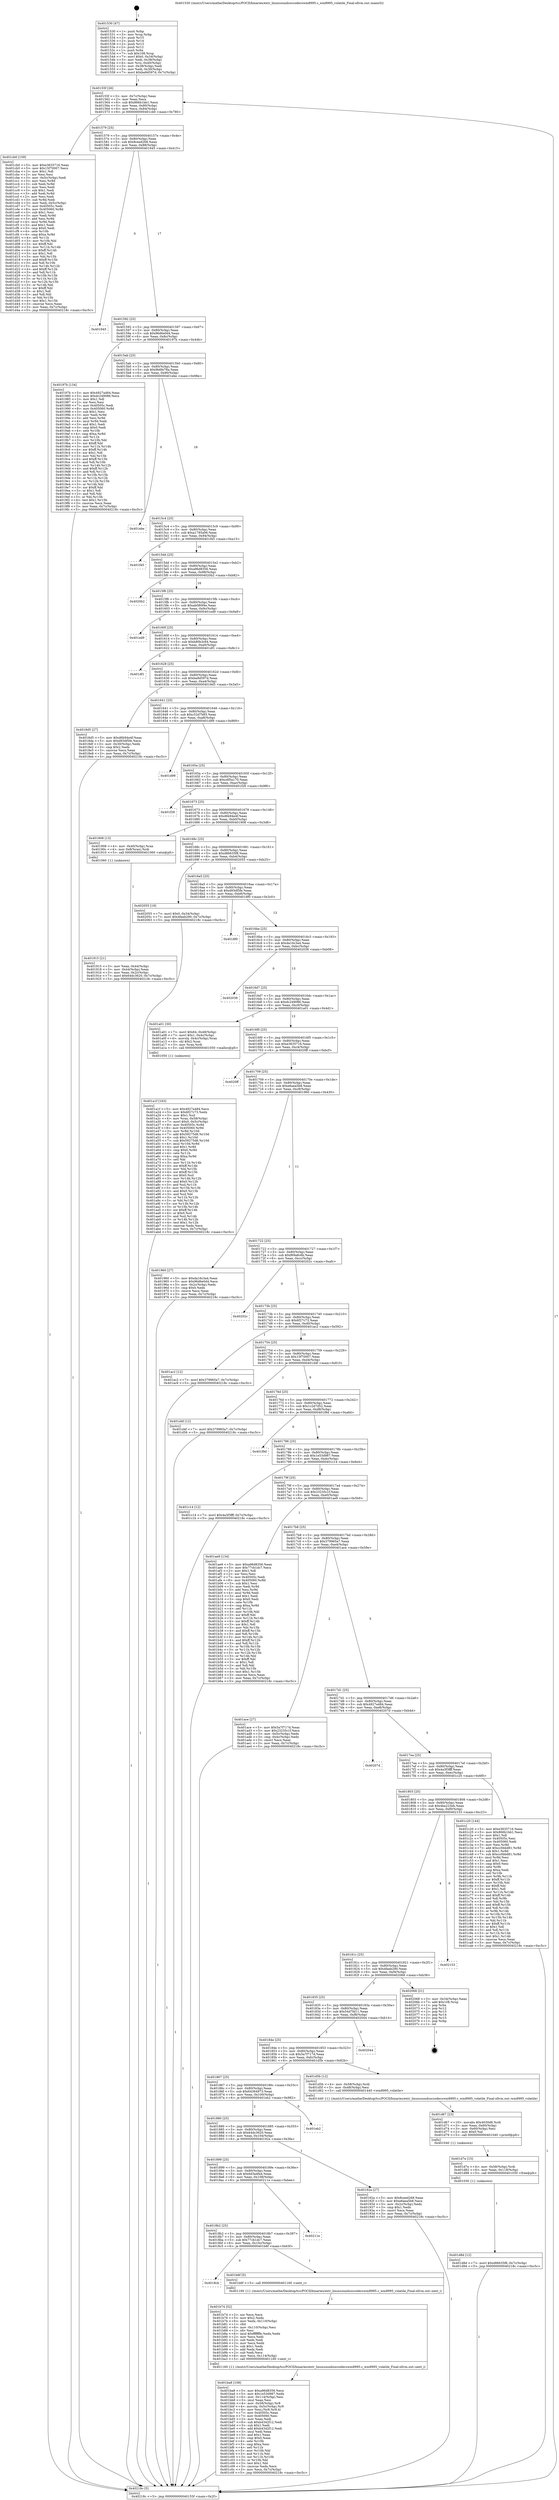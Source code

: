 digraph "0x401530" {
  label = "0x401530 (/mnt/c/Users/mathe/Desktop/tcc/POCII/binaries/extr_linuxsoundsoccodecswm8995.c_wm8995_volatile_Final-ollvm.out::main(0))"
  labelloc = "t"
  node[shape=record]

  Entry [label="",width=0.3,height=0.3,shape=circle,fillcolor=black,style=filled]
  "0x40155f" [label="{
     0x40155f [26]\l
     | [instrs]\l
     &nbsp;&nbsp;0x40155f \<+3\>: mov -0x7c(%rbp),%eax\l
     &nbsp;&nbsp;0x401562 \<+2\>: mov %eax,%ecx\l
     &nbsp;&nbsp;0x401564 \<+6\>: sub $0x866b1bb1,%ecx\l
     &nbsp;&nbsp;0x40156a \<+3\>: mov %eax,-0x80(%rbp)\l
     &nbsp;&nbsp;0x40156d \<+6\>: mov %ecx,-0x84(%rbp)\l
     &nbsp;&nbsp;0x401573 \<+6\>: je 0000000000401cb0 \<main+0x780\>\l
  }"]
  "0x401cb0" [label="{
     0x401cb0 [159]\l
     | [instrs]\l
     &nbsp;&nbsp;0x401cb0 \<+5\>: mov $0xe3635716,%eax\l
     &nbsp;&nbsp;0x401cb5 \<+5\>: mov $0x15f70007,%ecx\l
     &nbsp;&nbsp;0x401cba \<+2\>: mov $0x1,%dl\l
     &nbsp;&nbsp;0x401cbc \<+2\>: xor %esi,%esi\l
     &nbsp;&nbsp;0x401cbe \<+3\>: mov -0x5c(%rbp),%edi\l
     &nbsp;&nbsp;0x401cc1 \<+3\>: mov %esi,%r8d\l
     &nbsp;&nbsp;0x401cc4 \<+3\>: sub %edi,%r8d\l
     &nbsp;&nbsp;0x401cc7 \<+2\>: mov %esi,%edi\l
     &nbsp;&nbsp;0x401cc9 \<+3\>: sub $0x1,%edi\l
     &nbsp;&nbsp;0x401ccc \<+3\>: add %edi,%r8d\l
     &nbsp;&nbsp;0x401ccf \<+2\>: mov %esi,%edi\l
     &nbsp;&nbsp;0x401cd1 \<+3\>: sub %r8d,%edi\l
     &nbsp;&nbsp;0x401cd4 \<+3\>: mov %edi,-0x5c(%rbp)\l
     &nbsp;&nbsp;0x401cd7 \<+7\>: mov 0x40505c,%edi\l
     &nbsp;&nbsp;0x401cde \<+8\>: mov 0x405060,%r8d\l
     &nbsp;&nbsp;0x401ce6 \<+3\>: sub $0x1,%esi\l
     &nbsp;&nbsp;0x401ce9 \<+3\>: mov %edi,%r9d\l
     &nbsp;&nbsp;0x401cec \<+3\>: add %esi,%r9d\l
     &nbsp;&nbsp;0x401cef \<+4\>: imul %r9d,%edi\l
     &nbsp;&nbsp;0x401cf3 \<+3\>: and $0x1,%edi\l
     &nbsp;&nbsp;0x401cf6 \<+3\>: cmp $0x0,%edi\l
     &nbsp;&nbsp;0x401cf9 \<+4\>: sete %r10b\l
     &nbsp;&nbsp;0x401cfd \<+4\>: cmp $0xa,%r8d\l
     &nbsp;&nbsp;0x401d01 \<+4\>: setl %r11b\l
     &nbsp;&nbsp;0x401d05 \<+3\>: mov %r10b,%bl\l
     &nbsp;&nbsp;0x401d08 \<+3\>: xor $0xff,%bl\l
     &nbsp;&nbsp;0x401d0b \<+3\>: mov %r11b,%r14b\l
     &nbsp;&nbsp;0x401d0e \<+4\>: xor $0xff,%r14b\l
     &nbsp;&nbsp;0x401d12 \<+3\>: xor $0x1,%dl\l
     &nbsp;&nbsp;0x401d15 \<+3\>: mov %bl,%r15b\l
     &nbsp;&nbsp;0x401d18 \<+4\>: and $0xff,%r15b\l
     &nbsp;&nbsp;0x401d1c \<+3\>: and %dl,%r10b\l
     &nbsp;&nbsp;0x401d1f \<+3\>: mov %r14b,%r12b\l
     &nbsp;&nbsp;0x401d22 \<+4\>: and $0xff,%r12b\l
     &nbsp;&nbsp;0x401d26 \<+3\>: and %dl,%r11b\l
     &nbsp;&nbsp;0x401d29 \<+3\>: or %r10b,%r15b\l
     &nbsp;&nbsp;0x401d2c \<+3\>: or %r11b,%r12b\l
     &nbsp;&nbsp;0x401d2f \<+3\>: xor %r12b,%r15b\l
     &nbsp;&nbsp;0x401d32 \<+3\>: or %r14b,%bl\l
     &nbsp;&nbsp;0x401d35 \<+3\>: xor $0xff,%bl\l
     &nbsp;&nbsp;0x401d38 \<+3\>: or $0x1,%dl\l
     &nbsp;&nbsp;0x401d3b \<+2\>: and %dl,%bl\l
     &nbsp;&nbsp;0x401d3d \<+3\>: or %bl,%r15b\l
     &nbsp;&nbsp;0x401d40 \<+4\>: test $0x1,%r15b\l
     &nbsp;&nbsp;0x401d44 \<+3\>: cmovne %ecx,%eax\l
     &nbsp;&nbsp;0x401d47 \<+3\>: mov %eax,-0x7c(%rbp)\l
     &nbsp;&nbsp;0x401d4a \<+5\>: jmp 000000000040218c \<main+0xc5c\>\l
  }"]
  "0x401579" [label="{
     0x401579 [25]\l
     | [instrs]\l
     &nbsp;&nbsp;0x401579 \<+5\>: jmp 000000000040157e \<main+0x4e\>\l
     &nbsp;&nbsp;0x40157e \<+3\>: mov -0x80(%rbp),%eax\l
     &nbsp;&nbsp;0x401581 \<+5\>: sub $0x8ceed268,%eax\l
     &nbsp;&nbsp;0x401586 \<+6\>: mov %eax,-0x88(%rbp)\l
     &nbsp;&nbsp;0x40158c \<+6\>: je 0000000000401945 \<main+0x415\>\l
  }"]
  Exit [label="",width=0.3,height=0.3,shape=circle,fillcolor=black,style=filled,peripheries=2]
  "0x401945" [label="{
     0x401945\l
  }", style=dashed]
  "0x401592" [label="{
     0x401592 [25]\l
     | [instrs]\l
     &nbsp;&nbsp;0x401592 \<+5\>: jmp 0000000000401597 \<main+0x67\>\l
     &nbsp;&nbsp;0x401597 \<+3\>: mov -0x80(%rbp),%eax\l
     &nbsp;&nbsp;0x40159a \<+5\>: sub $0x96d6e0d4,%eax\l
     &nbsp;&nbsp;0x40159f \<+6\>: mov %eax,-0x8c(%rbp)\l
     &nbsp;&nbsp;0x4015a5 \<+6\>: je 000000000040197b \<main+0x44b\>\l
  }"]
  "0x401d8d" [label="{
     0x401d8d [12]\l
     | [instrs]\l
     &nbsp;&nbsp;0x401d8d \<+7\>: movl $0xd86635f8,-0x7c(%rbp)\l
     &nbsp;&nbsp;0x401d94 \<+5\>: jmp 000000000040218c \<main+0xc5c\>\l
  }"]
  "0x40197b" [label="{
     0x40197b [134]\l
     | [instrs]\l
     &nbsp;&nbsp;0x40197b \<+5\>: mov $0x4927a484,%eax\l
     &nbsp;&nbsp;0x401980 \<+5\>: mov $0xdc249086,%ecx\l
     &nbsp;&nbsp;0x401985 \<+2\>: mov $0x1,%dl\l
     &nbsp;&nbsp;0x401987 \<+2\>: xor %esi,%esi\l
     &nbsp;&nbsp;0x401989 \<+7\>: mov 0x40505c,%edi\l
     &nbsp;&nbsp;0x401990 \<+8\>: mov 0x405060,%r8d\l
     &nbsp;&nbsp;0x401998 \<+3\>: sub $0x1,%esi\l
     &nbsp;&nbsp;0x40199b \<+3\>: mov %edi,%r9d\l
     &nbsp;&nbsp;0x40199e \<+3\>: add %esi,%r9d\l
     &nbsp;&nbsp;0x4019a1 \<+4\>: imul %r9d,%edi\l
     &nbsp;&nbsp;0x4019a5 \<+3\>: and $0x1,%edi\l
     &nbsp;&nbsp;0x4019a8 \<+3\>: cmp $0x0,%edi\l
     &nbsp;&nbsp;0x4019ab \<+4\>: sete %r10b\l
     &nbsp;&nbsp;0x4019af \<+4\>: cmp $0xa,%r8d\l
     &nbsp;&nbsp;0x4019b3 \<+4\>: setl %r11b\l
     &nbsp;&nbsp;0x4019b7 \<+3\>: mov %r10b,%bl\l
     &nbsp;&nbsp;0x4019ba \<+3\>: xor $0xff,%bl\l
     &nbsp;&nbsp;0x4019bd \<+3\>: mov %r11b,%r14b\l
     &nbsp;&nbsp;0x4019c0 \<+4\>: xor $0xff,%r14b\l
     &nbsp;&nbsp;0x4019c4 \<+3\>: xor $0x1,%dl\l
     &nbsp;&nbsp;0x4019c7 \<+3\>: mov %bl,%r15b\l
     &nbsp;&nbsp;0x4019ca \<+4\>: and $0xff,%r15b\l
     &nbsp;&nbsp;0x4019ce \<+3\>: and %dl,%r10b\l
     &nbsp;&nbsp;0x4019d1 \<+3\>: mov %r14b,%r12b\l
     &nbsp;&nbsp;0x4019d4 \<+4\>: and $0xff,%r12b\l
     &nbsp;&nbsp;0x4019d8 \<+3\>: and %dl,%r11b\l
     &nbsp;&nbsp;0x4019db \<+3\>: or %r10b,%r15b\l
     &nbsp;&nbsp;0x4019de \<+3\>: or %r11b,%r12b\l
     &nbsp;&nbsp;0x4019e1 \<+3\>: xor %r12b,%r15b\l
     &nbsp;&nbsp;0x4019e4 \<+3\>: or %r14b,%bl\l
     &nbsp;&nbsp;0x4019e7 \<+3\>: xor $0xff,%bl\l
     &nbsp;&nbsp;0x4019ea \<+3\>: or $0x1,%dl\l
     &nbsp;&nbsp;0x4019ed \<+2\>: and %dl,%bl\l
     &nbsp;&nbsp;0x4019ef \<+3\>: or %bl,%r15b\l
     &nbsp;&nbsp;0x4019f2 \<+4\>: test $0x1,%r15b\l
     &nbsp;&nbsp;0x4019f6 \<+3\>: cmovne %ecx,%eax\l
     &nbsp;&nbsp;0x4019f9 \<+3\>: mov %eax,-0x7c(%rbp)\l
     &nbsp;&nbsp;0x4019fc \<+5\>: jmp 000000000040218c \<main+0xc5c\>\l
  }"]
  "0x4015ab" [label="{
     0x4015ab [25]\l
     | [instrs]\l
     &nbsp;&nbsp;0x4015ab \<+5\>: jmp 00000000004015b0 \<main+0x80\>\l
     &nbsp;&nbsp;0x4015b0 \<+3\>: mov -0x80(%rbp),%eax\l
     &nbsp;&nbsp;0x4015b3 \<+5\>: sub $0x9b6fe78a,%eax\l
     &nbsp;&nbsp;0x4015b8 \<+6\>: mov %eax,-0x90(%rbp)\l
     &nbsp;&nbsp;0x4015be \<+6\>: je 0000000000401ebe \<main+0x98e\>\l
  }"]
  "0x401d7e" [label="{
     0x401d7e [15]\l
     | [instrs]\l
     &nbsp;&nbsp;0x401d7e \<+4\>: mov -0x58(%rbp),%rdi\l
     &nbsp;&nbsp;0x401d82 \<+6\>: mov %eax,-0x118(%rbp)\l
     &nbsp;&nbsp;0x401d88 \<+5\>: call 0000000000401030 \<free@plt\>\l
     | [calls]\l
     &nbsp;&nbsp;0x401030 \{1\} (unknown)\l
  }"]
  "0x401ebe" [label="{
     0x401ebe\l
  }", style=dashed]
  "0x4015c4" [label="{
     0x4015c4 [25]\l
     | [instrs]\l
     &nbsp;&nbsp;0x4015c4 \<+5\>: jmp 00000000004015c9 \<main+0x99\>\l
     &nbsp;&nbsp;0x4015c9 \<+3\>: mov -0x80(%rbp),%eax\l
     &nbsp;&nbsp;0x4015cc \<+5\>: sub $0xa1785a06,%eax\l
     &nbsp;&nbsp;0x4015d1 \<+6\>: mov %eax,-0x94(%rbp)\l
     &nbsp;&nbsp;0x4015d7 \<+6\>: je 0000000000401f45 \<main+0xa15\>\l
  }"]
  "0x401d67" [label="{
     0x401d67 [23]\l
     | [instrs]\l
     &nbsp;&nbsp;0x401d67 \<+10\>: movabs $0x4030d6,%rdi\l
     &nbsp;&nbsp;0x401d71 \<+3\>: mov %eax,-0x60(%rbp)\l
     &nbsp;&nbsp;0x401d74 \<+3\>: mov -0x60(%rbp),%esi\l
     &nbsp;&nbsp;0x401d77 \<+2\>: mov $0x0,%al\l
     &nbsp;&nbsp;0x401d79 \<+5\>: call 0000000000401040 \<printf@plt\>\l
     | [calls]\l
     &nbsp;&nbsp;0x401040 \{1\} (unknown)\l
  }"]
  "0x401f45" [label="{
     0x401f45\l
  }", style=dashed]
  "0x4015dd" [label="{
     0x4015dd [25]\l
     | [instrs]\l
     &nbsp;&nbsp;0x4015dd \<+5\>: jmp 00000000004015e2 \<main+0xb2\>\l
     &nbsp;&nbsp;0x4015e2 \<+3\>: mov -0x80(%rbp),%eax\l
     &nbsp;&nbsp;0x4015e5 \<+5\>: sub $0xa96d8356,%eax\l
     &nbsp;&nbsp;0x4015ea \<+6\>: mov %eax,-0x98(%rbp)\l
     &nbsp;&nbsp;0x4015f0 \<+6\>: je 00000000004020b2 \<main+0xb82\>\l
  }"]
  "0x401ba8" [label="{
     0x401ba8 [108]\l
     | [instrs]\l
     &nbsp;&nbsp;0x401ba8 \<+5\>: mov $0xa96d8356,%ecx\l
     &nbsp;&nbsp;0x401bad \<+5\>: mov $0x1e53d987,%edx\l
     &nbsp;&nbsp;0x401bb2 \<+6\>: mov -0x114(%rbp),%esi\l
     &nbsp;&nbsp;0x401bb8 \<+3\>: imul %eax,%esi\l
     &nbsp;&nbsp;0x401bbb \<+4\>: mov -0x58(%rbp),%r8\l
     &nbsp;&nbsp;0x401bbf \<+4\>: movslq -0x5c(%rbp),%r9\l
     &nbsp;&nbsp;0x401bc3 \<+4\>: mov %esi,(%r8,%r9,4)\l
     &nbsp;&nbsp;0x401bc7 \<+7\>: mov 0x40505c,%eax\l
     &nbsp;&nbsp;0x401bce \<+7\>: mov 0x405060,%esi\l
     &nbsp;&nbsp;0x401bd5 \<+2\>: mov %eax,%edi\l
     &nbsp;&nbsp;0x401bd7 \<+6\>: sub $0xb4342f12,%edi\l
     &nbsp;&nbsp;0x401bdd \<+3\>: sub $0x1,%edi\l
     &nbsp;&nbsp;0x401be0 \<+6\>: add $0xb4342f12,%edi\l
     &nbsp;&nbsp;0x401be6 \<+3\>: imul %edi,%eax\l
     &nbsp;&nbsp;0x401be9 \<+3\>: and $0x1,%eax\l
     &nbsp;&nbsp;0x401bec \<+3\>: cmp $0x0,%eax\l
     &nbsp;&nbsp;0x401bef \<+4\>: sete %r10b\l
     &nbsp;&nbsp;0x401bf3 \<+3\>: cmp $0xa,%esi\l
     &nbsp;&nbsp;0x401bf6 \<+4\>: setl %r11b\l
     &nbsp;&nbsp;0x401bfa \<+3\>: mov %r10b,%bl\l
     &nbsp;&nbsp;0x401bfd \<+3\>: and %r11b,%bl\l
     &nbsp;&nbsp;0x401c00 \<+3\>: xor %r11b,%r10b\l
     &nbsp;&nbsp;0x401c03 \<+3\>: or %r10b,%bl\l
     &nbsp;&nbsp;0x401c06 \<+3\>: test $0x1,%bl\l
     &nbsp;&nbsp;0x401c09 \<+3\>: cmovne %edx,%ecx\l
     &nbsp;&nbsp;0x401c0c \<+3\>: mov %ecx,-0x7c(%rbp)\l
     &nbsp;&nbsp;0x401c0f \<+5\>: jmp 000000000040218c \<main+0xc5c\>\l
  }"]
  "0x4020b2" [label="{
     0x4020b2\l
  }", style=dashed]
  "0x4015f6" [label="{
     0x4015f6 [25]\l
     | [instrs]\l
     &nbsp;&nbsp;0x4015f6 \<+5\>: jmp 00000000004015fb \<main+0xcb\>\l
     &nbsp;&nbsp;0x4015fb \<+3\>: mov -0x80(%rbp),%eax\l
     &nbsp;&nbsp;0x4015fe \<+5\>: sub $0xab080f4e,%eax\l
     &nbsp;&nbsp;0x401603 \<+6\>: mov %eax,-0x9c(%rbp)\l
     &nbsp;&nbsp;0x401609 \<+6\>: je 0000000000401ed9 \<main+0x9a9\>\l
  }"]
  "0x401b74" [label="{
     0x401b74 [52]\l
     | [instrs]\l
     &nbsp;&nbsp;0x401b74 \<+2\>: xor %ecx,%ecx\l
     &nbsp;&nbsp;0x401b76 \<+5\>: mov $0x2,%edx\l
     &nbsp;&nbsp;0x401b7b \<+6\>: mov %edx,-0x110(%rbp)\l
     &nbsp;&nbsp;0x401b81 \<+1\>: cltd\l
     &nbsp;&nbsp;0x401b82 \<+6\>: mov -0x110(%rbp),%esi\l
     &nbsp;&nbsp;0x401b88 \<+2\>: idiv %esi\l
     &nbsp;&nbsp;0x401b8a \<+6\>: imul $0xfffffffe,%edx,%edx\l
     &nbsp;&nbsp;0x401b90 \<+2\>: mov %ecx,%edi\l
     &nbsp;&nbsp;0x401b92 \<+2\>: sub %edx,%edi\l
     &nbsp;&nbsp;0x401b94 \<+2\>: mov %ecx,%edx\l
     &nbsp;&nbsp;0x401b96 \<+3\>: sub $0x1,%edx\l
     &nbsp;&nbsp;0x401b99 \<+2\>: add %edx,%edi\l
     &nbsp;&nbsp;0x401b9b \<+2\>: sub %edi,%ecx\l
     &nbsp;&nbsp;0x401b9d \<+6\>: mov %ecx,-0x114(%rbp)\l
     &nbsp;&nbsp;0x401ba3 \<+5\>: call 0000000000401160 \<next_i\>\l
     | [calls]\l
     &nbsp;&nbsp;0x401160 \{1\} (/mnt/c/Users/mathe/Desktop/tcc/POCII/binaries/extr_linuxsoundsoccodecswm8995.c_wm8995_volatile_Final-ollvm.out::next_i)\l
  }"]
  "0x401ed9" [label="{
     0x401ed9\l
  }", style=dashed]
  "0x40160f" [label="{
     0x40160f [25]\l
     | [instrs]\l
     &nbsp;&nbsp;0x40160f \<+5\>: jmp 0000000000401614 \<main+0xe4\>\l
     &nbsp;&nbsp;0x401614 \<+3\>: mov -0x80(%rbp),%eax\l
     &nbsp;&nbsp;0x401617 \<+5\>: sub $0xb80b3c64,%eax\l
     &nbsp;&nbsp;0x40161c \<+6\>: mov %eax,-0xa0(%rbp)\l
     &nbsp;&nbsp;0x401622 \<+6\>: je 0000000000401df1 \<main+0x8c1\>\l
  }"]
  "0x4018cb" [label="{
     0x4018cb\l
  }", style=dashed]
  "0x401df1" [label="{
     0x401df1\l
  }", style=dashed]
  "0x401628" [label="{
     0x401628 [25]\l
     | [instrs]\l
     &nbsp;&nbsp;0x401628 \<+5\>: jmp 000000000040162d \<main+0xfd\>\l
     &nbsp;&nbsp;0x40162d \<+3\>: mov -0x80(%rbp),%eax\l
     &nbsp;&nbsp;0x401630 \<+5\>: sub $0xba9d597d,%eax\l
     &nbsp;&nbsp;0x401635 \<+6\>: mov %eax,-0xa4(%rbp)\l
     &nbsp;&nbsp;0x40163b \<+6\>: je 00000000004018d5 \<main+0x3a5\>\l
  }"]
  "0x401b6f" [label="{
     0x401b6f [5]\l
     | [instrs]\l
     &nbsp;&nbsp;0x401b6f \<+5\>: call 0000000000401160 \<next_i\>\l
     | [calls]\l
     &nbsp;&nbsp;0x401160 \{1\} (/mnt/c/Users/mathe/Desktop/tcc/POCII/binaries/extr_linuxsoundsoccodecswm8995.c_wm8995_volatile_Final-ollvm.out::next_i)\l
  }"]
  "0x4018d5" [label="{
     0x4018d5 [27]\l
     | [instrs]\l
     &nbsp;&nbsp;0x4018d5 \<+5\>: mov $0xd6b94e4f,%eax\l
     &nbsp;&nbsp;0x4018da \<+5\>: mov $0xd93df5fe,%ecx\l
     &nbsp;&nbsp;0x4018df \<+3\>: mov -0x30(%rbp),%edx\l
     &nbsp;&nbsp;0x4018e2 \<+3\>: cmp $0x2,%edx\l
     &nbsp;&nbsp;0x4018e5 \<+3\>: cmovne %ecx,%eax\l
     &nbsp;&nbsp;0x4018e8 \<+3\>: mov %eax,-0x7c(%rbp)\l
     &nbsp;&nbsp;0x4018eb \<+5\>: jmp 000000000040218c \<main+0xc5c\>\l
  }"]
  "0x401641" [label="{
     0x401641 [25]\l
     | [instrs]\l
     &nbsp;&nbsp;0x401641 \<+5\>: jmp 0000000000401646 \<main+0x116\>\l
     &nbsp;&nbsp;0x401646 \<+3\>: mov -0x80(%rbp),%eax\l
     &nbsp;&nbsp;0x401649 \<+5\>: sub $0xc52d7b85,%eax\l
     &nbsp;&nbsp;0x40164e \<+6\>: mov %eax,-0xa8(%rbp)\l
     &nbsp;&nbsp;0x401654 \<+6\>: je 0000000000401d99 \<main+0x869\>\l
  }"]
  "0x40218c" [label="{
     0x40218c [5]\l
     | [instrs]\l
     &nbsp;&nbsp;0x40218c \<+5\>: jmp 000000000040155f \<main+0x2f\>\l
  }"]
  "0x401530" [label="{
     0x401530 [47]\l
     | [instrs]\l
     &nbsp;&nbsp;0x401530 \<+1\>: push %rbp\l
     &nbsp;&nbsp;0x401531 \<+3\>: mov %rsp,%rbp\l
     &nbsp;&nbsp;0x401534 \<+2\>: push %r15\l
     &nbsp;&nbsp;0x401536 \<+2\>: push %r14\l
     &nbsp;&nbsp;0x401538 \<+2\>: push %r13\l
     &nbsp;&nbsp;0x40153a \<+2\>: push %r12\l
     &nbsp;&nbsp;0x40153c \<+1\>: push %rbx\l
     &nbsp;&nbsp;0x40153d \<+7\>: sub $0x108,%rsp\l
     &nbsp;&nbsp;0x401544 \<+7\>: movl $0x0,-0x34(%rbp)\l
     &nbsp;&nbsp;0x40154b \<+3\>: mov %edi,-0x38(%rbp)\l
     &nbsp;&nbsp;0x40154e \<+4\>: mov %rsi,-0x40(%rbp)\l
     &nbsp;&nbsp;0x401552 \<+3\>: mov -0x38(%rbp),%edi\l
     &nbsp;&nbsp;0x401555 \<+3\>: mov %edi,-0x30(%rbp)\l
     &nbsp;&nbsp;0x401558 \<+7\>: movl $0xba9d597d,-0x7c(%rbp)\l
  }"]
  "0x4018b2" [label="{
     0x4018b2 [25]\l
     | [instrs]\l
     &nbsp;&nbsp;0x4018b2 \<+5\>: jmp 00000000004018b7 \<main+0x387\>\l
     &nbsp;&nbsp;0x4018b7 \<+3\>: mov -0x80(%rbp),%eax\l
     &nbsp;&nbsp;0x4018ba \<+5\>: sub $0x77cb1dc7,%eax\l
     &nbsp;&nbsp;0x4018bf \<+6\>: mov %eax,-0x10c(%rbp)\l
     &nbsp;&nbsp;0x4018c5 \<+6\>: je 0000000000401b6f \<main+0x63f\>\l
  }"]
  "0x401d99" [label="{
     0x401d99\l
  }", style=dashed]
  "0x40165a" [label="{
     0x40165a [25]\l
     | [instrs]\l
     &nbsp;&nbsp;0x40165a \<+5\>: jmp 000000000040165f \<main+0x12f\>\l
     &nbsp;&nbsp;0x40165f \<+3\>: mov -0x80(%rbp),%eax\l
     &nbsp;&nbsp;0x401662 \<+5\>: sub $0xc6f5a170,%eax\l
     &nbsp;&nbsp;0x401667 \<+6\>: mov %eax,-0xac(%rbp)\l
     &nbsp;&nbsp;0x40166d \<+6\>: je 0000000000401f26 \<main+0x9f6\>\l
  }"]
  "0x40211e" [label="{
     0x40211e\l
  }", style=dashed]
  "0x401f26" [label="{
     0x401f26\l
  }", style=dashed]
  "0x401673" [label="{
     0x401673 [25]\l
     | [instrs]\l
     &nbsp;&nbsp;0x401673 \<+5\>: jmp 0000000000401678 \<main+0x148\>\l
     &nbsp;&nbsp;0x401678 \<+3\>: mov -0x80(%rbp),%eax\l
     &nbsp;&nbsp;0x40167b \<+5\>: sub $0xd6b94e4f,%eax\l
     &nbsp;&nbsp;0x401680 \<+6\>: mov %eax,-0xb0(%rbp)\l
     &nbsp;&nbsp;0x401686 \<+6\>: je 0000000000401908 \<main+0x3d8\>\l
  }"]
  "0x401a1f" [label="{
     0x401a1f [163]\l
     | [instrs]\l
     &nbsp;&nbsp;0x401a1f \<+5\>: mov $0x4927a484,%ecx\l
     &nbsp;&nbsp;0x401a24 \<+5\>: mov $0x6f27c73,%edx\l
     &nbsp;&nbsp;0x401a29 \<+3\>: mov $0x1,%sil\l
     &nbsp;&nbsp;0x401a2c \<+4\>: mov %rax,-0x58(%rbp)\l
     &nbsp;&nbsp;0x401a30 \<+7\>: movl $0x0,-0x5c(%rbp)\l
     &nbsp;&nbsp;0x401a37 \<+8\>: mov 0x40505c,%r8d\l
     &nbsp;&nbsp;0x401a3f \<+8\>: mov 0x405060,%r9d\l
     &nbsp;&nbsp;0x401a47 \<+3\>: mov %r8d,%r10d\l
     &nbsp;&nbsp;0x401a4a \<+7\>: add $0x59275d6,%r10d\l
     &nbsp;&nbsp;0x401a51 \<+4\>: sub $0x1,%r10d\l
     &nbsp;&nbsp;0x401a55 \<+7\>: sub $0x59275d6,%r10d\l
     &nbsp;&nbsp;0x401a5c \<+4\>: imul %r10d,%r8d\l
     &nbsp;&nbsp;0x401a60 \<+4\>: and $0x1,%r8d\l
     &nbsp;&nbsp;0x401a64 \<+4\>: cmp $0x0,%r8d\l
     &nbsp;&nbsp;0x401a68 \<+4\>: sete %r11b\l
     &nbsp;&nbsp;0x401a6c \<+4\>: cmp $0xa,%r9d\l
     &nbsp;&nbsp;0x401a70 \<+3\>: setl %bl\l
     &nbsp;&nbsp;0x401a73 \<+3\>: mov %r11b,%r14b\l
     &nbsp;&nbsp;0x401a76 \<+4\>: xor $0xff,%r14b\l
     &nbsp;&nbsp;0x401a7a \<+3\>: mov %bl,%r15b\l
     &nbsp;&nbsp;0x401a7d \<+4\>: xor $0xff,%r15b\l
     &nbsp;&nbsp;0x401a81 \<+4\>: xor $0x0,%sil\l
     &nbsp;&nbsp;0x401a85 \<+3\>: mov %r14b,%r12b\l
     &nbsp;&nbsp;0x401a88 \<+4\>: and $0x0,%r12b\l
     &nbsp;&nbsp;0x401a8c \<+3\>: and %sil,%r11b\l
     &nbsp;&nbsp;0x401a8f \<+3\>: mov %r15b,%r13b\l
     &nbsp;&nbsp;0x401a92 \<+4\>: and $0x0,%r13b\l
     &nbsp;&nbsp;0x401a96 \<+3\>: and %sil,%bl\l
     &nbsp;&nbsp;0x401a99 \<+3\>: or %r11b,%r12b\l
     &nbsp;&nbsp;0x401a9c \<+3\>: or %bl,%r13b\l
     &nbsp;&nbsp;0x401a9f \<+3\>: xor %r13b,%r12b\l
     &nbsp;&nbsp;0x401aa2 \<+3\>: or %r15b,%r14b\l
     &nbsp;&nbsp;0x401aa5 \<+4\>: xor $0xff,%r14b\l
     &nbsp;&nbsp;0x401aa9 \<+4\>: or $0x0,%sil\l
     &nbsp;&nbsp;0x401aad \<+3\>: and %sil,%r14b\l
     &nbsp;&nbsp;0x401ab0 \<+3\>: or %r14b,%r12b\l
     &nbsp;&nbsp;0x401ab3 \<+4\>: test $0x1,%r12b\l
     &nbsp;&nbsp;0x401ab7 \<+3\>: cmovne %edx,%ecx\l
     &nbsp;&nbsp;0x401aba \<+3\>: mov %ecx,-0x7c(%rbp)\l
     &nbsp;&nbsp;0x401abd \<+5\>: jmp 000000000040218c \<main+0xc5c\>\l
  }"]
  "0x401908" [label="{
     0x401908 [13]\l
     | [instrs]\l
     &nbsp;&nbsp;0x401908 \<+4\>: mov -0x40(%rbp),%rax\l
     &nbsp;&nbsp;0x40190c \<+4\>: mov 0x8(%rax),%rdi\l
     &nbsp;&nbsp;0x401910 \<+5\>: call 0000000000401060 \<atoi@plt\>\l
     | [calls]\l
     &nbsp;&nbsp;0x401060 \{1\} (unknown)\l
  }"]
  "0x40168c" [label="{
     0x40168c [25]\l
     | [instrs]\l
     &nbsp;&nbsp;0x40168c \<+5\>: jmp 0000000000401691 \<main+0x161\>\l
     &nbsp;&nbsp;0x401691 \<+3\>: mov -0x80(%rbp),%eax\l
     &nbsp;&nbsp;0x401694 \<+5\>: sub $0xd86635f8,%eax\l
     &nbsp;&nbsp;0x401699 \<+6\>: mov %eax,-0xb4(%rbp)\l
     &nbsp;&nbsp;0x40169f \<+6\>: je 0000000000402055 \<main+0xb25\>\l
  }"]
  "0x401915" [label="{
     0x401915 [21]\l
     | [instrs]\l
     &nbsp;&nbsp;0x401915 \<+3\>: mov %eax,-0x44(%rbp)\l
     &nbsp;&nbsp;0x401918 \<+3\>: mov -0x44(%rbp),%eax\l
     &nbsp;&nbsp;0x40191b \<+3\>: mov %eax,-0x2c(%rbp)\l
     &nbsp;&nbsp;0x40191e \<+7\>: movl $0x64dc3620,-0x7c(%rbp)\l
     &nbsp;&nbsp;0x401925 \<+5\>: jmp 000000000040218c \<main+0xc5c\>\l
  }"]
  "0x401899" [label="{
     0x401899 [25]\l
     | [instrs]\l
     &nbsp;&nbsp;0x401899 \<+5\>: jmp 000000000040189e \<main+0x36e\>\l
     &nbsp;&nbsp;0x40189e \<+3\>: mov -0x80(%rbp),%eax\l
     &nbsp;&nbsp;0x4018a1 \<+5\>: sub $0x6d3a4fa4,%eax\l
     &nbsp;&nbsp;0x4018a6 \<+6\>: mov %eax,-0x108(%rbp)\l
     &nbsp;&nbsp;0x4018ac \<+6\>: je 000000000040211e \<main+0xbee\>\l
  }"]
  "0x402055" [label="{
     0x402055 [19]\l
     | [instrs]\l
     &nbsp;&nbsp;0x402055 \<+7\>: movl $0x0,-0x34(%rbp)\l
     &nbsp;&nbsp;0x40205c \<+7\>: movl $0x4faeb290,-0x7c(%rbp)\l
     &nbsp;&nbsp;0x402063 \<+5\>: jmp 000000000040218c \<main+0xc5c\>\l
  }"]
  "0x4016a5" [label="{
     0x4016a5 [25]\l
     | [instrs]\l
     &nbsp;&nbsp;0x4016a5 \<+5\>: jmp 00000000004016aa \<main+0x17a\>\l
     &nbsp;&nbsp;0x4016aa \<+3\>: mov -0x80(%rbp),%eax\l
     &nbsp;&nbsp;0x4016ad \<+5\>: sub $0xd93df5fe,%eax\l
     &nbsp;&nbsp;0x4016b2 \<+6\>: mov %eax,-0xb8(%rbp)\l
     &nbsp;&nbsp;0x4016b8 \<+6\>: je 00000000004018f0 \<main+0x3c0\>\l
  }"]
  "0x40192a" [label="{
     0x40192a [27]\l
     | [instrs]\l
     &nbsp;&nbsp;0x40192a \<+5\>: mov $0x8ceed268,%eax\l
     &nbsp;&nbsp;0x40192f \<+5\>: mov $0xe6aea5b8,%ecx\l
     &nbsp;&nbsp;0x401934 \<+3\>: mov -0x2c(%rbp),%edx\l
     &nbsp;&nbsp;0x401937 \<+3\>: cmp $0x1,%edx\l
     &nbsp;&nbsp;0x40193a \<+3\>: cmovl %ecx,%eax\l
     &nbsp;&nbsp;0x40193d \<+3\>: mov %eax,-0x7c(%rbp)\l
     &nbsp;&nbsp;0x401940 \<+5\>: jmp 000000000040218c \<main+0xc5c\>\l
  }"]
  "0x4018f0" [label="{
     0x4018f0\l
  }", style=dashed]
  "0x4016be" [label="{
     0x4016be [25]\l
     | [instrs]\l
     &nbsp;&nbsp;0x4016be \<+5\>: jmp 00000000004016c3 \<main+0x193\>\l
     &nbsp;&nbsp;0x4016c3 \<+3\>: mov -0x80(%rbp),%eax\l
     &nbsp;&nbsp;0x4016c6 \<+5\>: sub $0xda16c3a4,%eax\l
     &nbsp;&nbsp;0x4016cb \<+6\>: mov %eax,-0xbc(%rbp)\l
     &nbsp;&nbsp;0x4016d1 \<+6\>: je 0000000000402038 \<main+0xb08\>\l
  }"]
  "0x401880" [label="{
     0x401880 [25]\l
     | [instrs]\l
     &nbsp;&nbsp;0x401880 \<+5\>: jmp 0000000000401885 \<main+0x355\>\l
     &nbsp;&nbsp;0x401885 \<+3\>: mov -0x80(%rbp),%eax\l
     &nbsp;&nbsp;0x401888 \<+5\>: sub $0x64dc3620,%eax\l
     &nbsp;&nbsp;0x40188d \<+6\>: mov %eax,-0x104(%rbp)\l
     &nbsp;&nbsp;0x401893 \<+6\>: je 000000000040192a \<main+0x3fa\>\l
  }"]
  "0x402038" [label="{
     0x402038\l
  }", style=dashed]
  "0x4016d7" [label="{
     0x4016d7 [25]\l
     | [instrs]\l
     &nbsp;&nbsp;0x4016d7 \<+5\>: jmp 00000000004016dc \<main+0x1ac\>\l
     &nbsp;&nbsp;0x4016dc \<+3\>: mov -0x80(%rbp),%eax\l
     &nbsp;&nbsp;0x4016df \<+5\>: sub $0xdc249086,%eax\l
     &nbsp;&nbsp;0x4016e4 \<+6\>: mov %eax,-0xc0(%rbp)\l
     &nbsp;&nbsp;0x4016ea \<+6\>: je 0000000000401a01 \<main+0x4d1\>\l
  }"]
  "0x401eb2" [label="{
     0x401eb2\l
  }", style=dashed]
  "0x401a01" [label="{
     0x401a01 [30]\l
     | [instrs]\l
     &nbsp;&nbsp;0x401a01 \<+7\>: movl $0x64,-0x48(%rbp)\l
     &nbsp;&nbsp;0x401a08 \<+7\>: movl $0x1,-0x4c(%rbp)\l
     &nbsp;&nbsp;0x401a0f \<+4\>: movslq -0x4c(%rbp),%rax\l
     &nbsp;&nbsp;0x401a13 \<+4\>: shl $0x2,%rax\l
     &nbsp;&nbsp;0x401a17 \<+3\>: mov %rax,%rdi\l
     &nbsp;&nbsp;0x401a1a \<+5\>: call 0000000000401050 \<malloc@plt\>\l
     | [calls]\l
     &nbsp;&nbsp;0x401050 \{1\} (unknown)\l
  }"]
  "0x4016f0" [label="{
     0x4016f0 [25]\l
     | [instrs]\l
     &nbsp;&nbsp;0x4016f0 \<+5\>: jmp 00000000004016f5 \<main+0x1c5\>\l
     &nbsp;&nbsp;0x4016f5 \<+3\>: mov -0x80(%rbp),%eax\l
     &nbsp;&nbsp;0x4016f8 \<+5\>: sub $0xe3635716,%eax\l
     &nbsp;&nbsp;0x4016fd \<+6\>: mov %eax,-0xc4(%rbp)\l
     &nbsp;&nbsp;0x401703 \<+6\>: je 00000000004020ff \<main+0xbcf\>\l
  }"]
  "0x401867" [label="{
     0x401867 [25]\l
     | [instrs]\l
     &nbsp;&nbsp;0x401867 \<+5\>: jmp 000000000040186c \<main+0x33c\>\l
     &nbsp;&nbsp;0x40186c \<+3\>: mov -0x80(%rbp),%eax\l
     &nbsp;&nbsp;0x40186f \<+5\>: sub $0x64364973,%eax\l
     &nbsp;&nbsp;0x401874 \<+6\>: mov %eax,-0x100(%rbp)\l
     &nbsp;&nbsp;0x40187a \<+6\>: je 0000000000401eb2 \<main+0x982\>\l
  }"]
  "0x4020ff" [label="{
     0x4020ff\l
  }", style=dashed]
  "0x401709" [label="{
     0x401709 [25]\l
     | [instrs]\l
     &nbsp;&nbsp;0x401709 \<+5\>: jmp 000000000040170e \<main+0x1de\>\l
     &nbsp;&nbsp;0x40170e \<+3\>: mov -0x80(%rbp),%eax\l
     &nbsp;&nbsp;0x401711 \<+5\>: sub $0xe6aea5b8,%eax\l
     &nbsp;&nbsp;0x401716 \<+6\>: mov %eax,-0xc8(%rbp)\l
     &nbsp;&nbsp;0x40171c \<+6\>: je 0000000000401960 \<main+0x430\>\l
  }"]
  "0x401d5b" [label="{
     0x401d5b [12]\l
     | [instrs]\l
     &nbsp;&nbsp;0x401d5b \<+4\>: mov -0x58(%rbp),%rdi\l
     &nbsp;&nbsp;0x401d5f \<+3\>: mov -0x48(%rbp),%esi\l
     &nbsp;&nbsp;0x401d62 \<+5\>: call 0000000000401440 \<wm8995_volatile\>\l
     | [calls]\l
     &nbsp;&nbsp;0x401440 \{1\} (/mnt/c/Users/mathe/Desktop/tcc/POCII/binaries/extr_linuxsoundsoccodecswm8995.c_wm8995_volatile_Final-ollvm.out::wm8995_volatile)\l
  }"]
  "0x401960" [label="{
     0x401960 [27]\l
     | [instrs]\l
     &nbsp;&nbsp;0x401960 \<+5\>: mov $0xda16c3a4,%eax\l
     &nbsp;&nbsp;0x401965 \<+5\>: mov $0x96d6e0d4,%ecx\l
     &nbsp;&nbsp;0x40196a \<+3\>: mov -0x2c(%rbp),%edx\l
     &nbsp;&nbsp;0x40196d \<+3\>: cmp $0x0,%edx\l
     &nbsp;&nbsp;0x401970 \<+3\>: cmove %ecx,%eax\l
     &nbsp;&nbsp;0x401973 \<+3\>: mov %eax,-0x7c(%rbp)\l
     &nbsp;&nbsp;0x401976 \<+5\>: jmp 000000000040218c \<main+0xc5c\>\l
  }"]
  "0x401722" [label="{
     0x401722 [25]\l
     | [instrs]\l
     &nbsp;&nbsp;0x401722 \<+5\>: jmp 0000000000401727 \<main+0x1f7\>\l
     &nbsp;&nbsp;0x401727 \<+3\>: mov -0x80(%rbp),%eax\l
     &nbsp;&nbsp;0x40172a \<+5\>: sub $0xf69a8c6b,%eax\l
     &nbsp;&nbsp;0x40172f \<+6\>: mov %eax,-0xcc(%rbp)\l
     &nbsp;&nbsp;0x401735 \<+6\>: je 000000000040202c \<main+0xafc\>\l
  }"]
  "0x40184e" [label="{
     0x40184e [25]\l
     | [instrs]\l
     &nbsp;&nbsp;0x40184e \<+5\>: jmp 0000000000401853 \<main+0x323\>\l
     &nbsp;&nbsp;0x401853 \<+3\>: mov -0x80(%rbp),%eax\l
     &nbsp;&nbsp;0x401856 \<+5\>: sub $0x5a7f717d,%eax\l
     &nbsp;&nbsp;0x40185b \<+6\>: mov %eax,-0xfc(%rbp)\l
     &nbsp;&nbsp;0x401861 \<+6\>: je 0000000000401d5b \<main+0x82b\>\l
  }"]
  "0x40202c" [label="{
     0x40202c\l
  }", style=dashed]
  "0x40173b" [label="{
     0x40173b [25]\l
     | [instrs]\l
     &nbsp;&nbsp;0x40173b \<+5\>: jmp 0000000000401740 \<main+0x210\>\l
     &nbsp;&nbsp;0x401740 \<+3\>: mov -0x80(%rbp),%eax\l
     &nbsp;&nbsp;0x401743 \<+5\>: sub $0x6f27c73,%eax\l
     &nbsp;&nbsp;0x401748 \<+6\>: mov %eax,-0xd0(%rbp)\l
     &nbsp;&nbsp;0x40174e \<+6\>: je 0000000000401ac2 \<main+0x592\>\l
  }"]
  "0x402044" [label="{
     0x402044\l
  }", style=dashed]
  "0x401ac2" [label="{
     0x401ac2 [12]\l
     | [instrs]\l
     &nbsp;&nbsp;0x401ac2 \<+7\>: movl $0x379965a7,-0x7c(%rbp)\l
     &nbsp;&nbsp;0x401ac9 \<+5\>: jmp 000000000040218c \<main+0xc5c\>\l
  }"]
  "0x401754" [label="{
     0x401754 [25]\l
     | [instrs]\l
     &nbsp;&nbsp;0x401754 \<+5\>: jmp 0000000000401759 \<main+0x229\>\l
     &nbsp;&nbsp;0x401759 \<+3\>: mov -0x80(%rbp),%eax\l
     &nbsp;&nbsp;0x40175c \<+5\>: sub $0x15f70007,%eax\l
     &nbsp;&nbsp;0x401761 \<+6\>: mov %eax,-0xd4(%rbp)\l
     &nbsp;&nbsp;0x401767 \<+6\>: je 0000000000401d4f \<main+0x81f\>\l
  }"]
  "0x401835" [label="{
     0x401835 [25]\l
     | [instrs]\l
     &nbsp;&nbsp;0x401835 \<+5\>: jmp 000000000040183a \<main+0x30a\>\l
     &nbsp;&nbsp;0x40183a \<+3\>: mov -0x80(%rbp),%eax\l
     &nbsp;&nbsp;0x40183d \<+5\>: sub $0x54d7fd11,%eax\l
     &nbsp;&nbsp;0x401842 \<+6\>: mov %eax,-0xf8(%rbp)\l
     &nbsp;&nbsp;0x401848 \<+6\>: je 0000000000402044 \<main+0xb14\>\l
  }"]
  "0x401d4f" [label="{
     0x401d4f [12]\l
     | [instrs]\l
     &nbsp;&nbsp;0x401d4f \<+7\>: movl $0x379965a7,-0x7c(%rbp)\l
     &nbsp;&nbsp;0x401d56 \<+5\>: jmp 000000000040218c \<main+0xc5c\>\l
  }"]
  "0x40176d" [label="{
     0x40176d [25]\l
     | [instrs]\l
     &nbsp;&nbsp;0x40176d \<+5\>: jmp 0000000000401772 \<main+0x242\>\l
     &nbsp;&nbsp;0x401772 \<+3\>: mov -0x80(%rbp),%eax\l
     &nbsp;&nbsp;0x401775 \<+5\>: sub $0x1c2d7d52,%eax\l
     &nbsp;&nbsp;0x40177a \<+6\>: mov %eax,-0xd8(%rbp)\l
     &nbsp;&nbsp;0x401780 \<+6\>: je 0000000000401f9d \<main+0xa6d\>\l
  }"]
  "0x402068" [label="{
     0x402068 [21]\l
     | [instrs]\l
     &nbsp;&nbsp;0x402068 \<+3\>: mov -0x34(%rbp),%eax\l
     &nbsp;&nbsp;0x40206b \<+7\>: add $0x108,%rsp\l
     &nbsp;&nbsp;0x402072 \<+1\>: pop %rbx\l
     &nbsp;&nbsp;0x402073 \<+2\>: pop %r12\l
     &nbsp;&nbsp;0x402075 \<+2\>: pop %r13\l
     &nbsp;&nbsp;0x402077 \<+2\>: pop %r14\l
     &nbsp;&nbsp;0x402079 \<+2\>: pop %r15\l
     &nbsp;&nbsp;0x40207b \<+1\>: pop %rbp\l
     &nbsp;&nbsp;0x40207c \<+1\>: ret\l
  }"]
  "0x401f9d" [label="{
     0x401f9d\l
  }", style=dashed]
  "0x401786" [label="{
     0x401786 [25]\l
     | [instrs]\l
     &nbsp;&nbsp;0x401786 \<+5\>: jmp 000000000040178b \<main+0x25b\>\l
     &nbsp;&nbsp;0x40178b \<+3\>: mov -0x80(%rbp),%eax\l
     &nbsp;&nbsp;0x40178e \<+5\>: sub $0x1e53d987,%eax\l
     &nbsp;&nbsp;0x401793 \<+6\>: mov %eax,-0xdc(%rbp)\l
     &nbsp;&nbsp;0x401799 \<+6\>: je 0000000000401c14 \<main+0x6e4\>\l
  }"]
  "0x40181c" [label="{
     0x40181c [25]\l
     | [instrs]\l
     &nbsp;&nbsp;0x40181c \<+5\>: jmp 0000000000401821 \<main+0x2f1\>\l
     &nbsp;&nbsp;0x401821 \<+3\>: mov -0x80(%rbp),%eax\l
     &nbsp;&nbsp;0x401824 \<+5\>: sub $0x4faeb290,%eax\l
     &nbsp;&nbsp;0x401829 \<+6\>: mov %eax,-0xf4(%rbp)\l
     &nbsp;&nbsp;0x40182f \<+6\>: je 0000000000402068 \<main+0xb38\>\l
  }"]
  "0x401c14" [label="{
     0x401c14 [12]\l
     | [instrs]\l
     &nbsp;&nbsp;0x401c14 \<+7\>: movl $0x4a3f3fff,-0x7c(%rbp)\l
     &nbsp;&nbsp;0x401c1b \<+5\>: jmp 000000000040218c \<main+0xc5c\>\l
  }"]
  "0x40179f" [label="{
     0x40179f [25]\l
     | [instrs]\l
     &nbsp;&nbsp;0x40179f \<+5\>: jmp 00000000004017a4 \<main+0x274\>\l
     &nbsp;&nbsp;0x4017a4 \<+3\>: mov -0x80(%rbp),%eax\l
     &nbsp;&nbsp;0x4017a7 \<+5\>: sub $0x23235c1f,%eax\l
     &nbsp;&nbsp;0x4017ac \<+6\>: mov %eax,-0xe0(%rbp)\l
     &nbsp;&nbsp;0x4017b2 \<+6\>: je 0000000000401ae9 \<main+0x5b9\>\l
  }"]
  "0x402153" [label="{
     0x402153\l
  }", style=dashed]
  "0x401ae9" [label="{
     0x401ae9 [134]\l
     | [instrs]\l
     &nbsp;&nbsp;0x401ae9 \<+5\>: mov $0xa96d8356,%eax\l
     &nbsp;&nbsp;0x401aee \<+5\>: mov $0x77cb1dc7,%ecx\l
     &nbsp;&nbsp;0x401af3 \<+2\>: mov $0x1,%dl\l
     &nbsp;&nbsp;0x401af5 \<+2\>: xor %esi,%esi\l
     &nbsp;&nbsp;0x401af7 \<+7\>: mov 0x40505c,%edi\l
     &nbsp;&nbsp;0x401afe \<+8\>: mov 0x405060,%r8d\l
     &nbsp;&nbsp;0x401b06 \<+3\>: sub $0x1,%esi\l
     &nbsp;&nbsp;0x401b09 \<+3\>: mov %edi,%r9d\l
     &nbsp;&nbsp;0x401b0c \<+3\>: add %esi,%r9d\l
     &nbsp;&nbsp;0x401b0f \<+4\>: imul %r9d,%edi\l
     &nbsp;&nbsp;0x401b13 \<+3\>: and $0x1,%edi\l
     &nbsp;&nbsp;0x401b16 \<+3\>: cmp $0x0,%edi\l
     &nbsp;&nbsp;0x401b19 \<+4\>: sete %r10b\l
     &nbsp;&nbsp;0x401b1d \<+4\>: cmp $0xa,%r8d\l
     &nbsp;&nbsp;0x401b21 \<+4\>: setl %r11b\l
     &nbsp;&nbsp;0x401b25 \<+3\>: mov %r10b,%bl\l
     &nbsp;&nbsp;0x401b28 \<+3\>: xor $0xff,%bl\l
     &nbsp;&nbsp;0x401b2b \<+3\>: mov %r11b,%r14b\l
     &nbsp;&nbsp;0x401b2e \<+4\>: xor $0xff,%r14b\l
     &nbsp;&nbsp;0x401b32 \<+3\>: xor $0x1,%dl\l
     &nbsp;&nbsp;0x401b35 \<+3\>: mov %bl,%r15b\l
     &nbsp;&nbsp;0x401b38 \<+4\>: and $0xff,%r15b\l
     &nbsp;&nbsp;0x401b3c \<+3\>: and %dl,%r10b\l
     &nbsp;&nbsp;0x401b3f \<+3\>: mov %r14b,%r12b\l
     &nbsp;&nbsp;0x401b42 \<+4\>: and $0xff,%r12b\l
     &nbsp;&nbsp;0x401b46 \<+3\>: and %dl,%r11b\l
     &nbsp;&nbsp;0x401b49 \<+3\>: or %r10b,%r15b\l
     &nbsp;&nbsp;0x401b4c \<+3\>: or %r11b,%r12b\l
     &nbsp;&nbsp;0x401b4f \<+3\>: xor %r12b,%r15b\l
     &nbsp;&nbsp;0x401b52 \<+3\>: or %r14b,%bl\l
     &nbsp;&nbsp;0x401b55 \<+3\>: xor $0xff,%bl\l
     &nbsp;&nbsp;0x401b58 \<+3\>: or $0x1,%dl\l
     &nbsp;&nbsp;0x401b5b \<+2\>: and %dl,%bl\l
     &nbsp;&nbsp;0x401b5d \<+3\>: or %bl,%r15b\l
     &nbsp;&nbsp;0x401b60 \<+4\>: test $0x1,%r15b\l
     &nbsp;&nbsp;0x401b64 \<+3\>: cmovne %ecx,%eax\l
     &nbsp;&nbsp;0x401b67 \<+3\>: mov %eax,-0x7c(%rbp)\l
     &nbsp;&nbsp;0x401b6a \<+5\>: jmp 000000000040218c \<main+0xc5c\>\l
  }"]
  "0x4017b8" [label="{
     0x4017b8 [25]\l
     | [instrs]\l
     &nbsp;&nbsp;0x4017b8 \<+5\>: jmp 00000000004017bd \<main+0x28d\>\l
     &nbsp;&nbsp;0x4017bd \<+3\>: mov -0x80(%rbp),%eax\l
     &nbsp;&nbsp;0x4017c0 \<+5\>: sub $0x379965a7,%eax\l
     &nbsp;&nbsp;0x4017c5 \<+6\>: mov %eax,-0xe4(%rbp)\l
     &nbsp;&nbsp;0x4017cb \<+6\>: je 0000000000401ace \<main+0x59e\>\l
  }"]
  "0x401803" [label="{
     0x401803 [25]\l
     | [instrs]\l
     &nbsp;&nbsp;0x401803 \<+5\>: jmp 0000000000401808 \<main+0x2d8\>\l
     &nbsp;&nbsp;0x401808 \<+3\>: mov -0x80(%rbp),%eax\l
     &nbsp;&nbsp;0x40180b \<+5\>: sub $0x4ba223eb,%eax\l
     &nbsp;&nbsp;0x401810 \<+6\>: mov %eax,-0xf0(%rbp)\l
     &nbsp;&nbsp;0x401816 \<+6\>: je 0000000000402153 \<main+0xc23\>\l
  }"]
  "0x401ace" [label="{
     0x401ace [27]\l
     | [instrs]\l
     &nbsp;&nbsp;0x401ace \<+5\>: mov $0x5a7f717d,%eax\l
     &nbsp;&nbsp;0x401ad3 \<+5\>: mov $0x23235c1f,%ecx\l
     &nbsp;&nbsp;0x401ad8 \<+3\>: mov -0x5c(%rbp),%edx\l
     &nbsp;&nbsp;0x401adb \<+3\>: cmp -0x4c(%rbp),%edx\l
     &nbsp;&nbsp;0x401ade \<+3\>: cmovl %ecx,%eax\l
     &nbsp;&nbsp;0x401ae1 \<+3\>: mov %eax,-0x7c(%rbp)\l
     &nbsp;&nbsp;0x401ae4 \<+5\>: jmp 000000000040218c \<main+0xc5c\>\l
  }"]
  "0x4017d1" [label="{
     0x4017d1 [25]\l
     | [instrs]\l
     &nbsp;&nbsp;0x4017d1 \<+5\>: jmp 00000000004017d6 \<main+0x2a6\>\l
     &nbsp;&nbsp;0x4017d6 \<+3\>: mov -0x80(%rbp),%eax\l
     &nbsp;&nbsp;0x4017d9 \<+5\>: sub $0x4927a484,%eax\l
     &nbsp;&nbsp;0x4017de \<+6\>: mov %eax,-0xe8(%rbp)\l
     &nbsp;&nbsp;0x4017e4 \<+6\>: je 000000000040207d \<main+0xb4d\>\l
  }"]
  "0x401c20" [label="{
     0x401c20 [144]\l
     | [instrs]\l
     &nbsp;&nbsp;0x401c20 \<+5\>: mov $0xe3635716,%eax\l
     &nbsp;&nbsp;0x401c25 \<+5\>: mov $0x866b1bb1,%ecx\l
     &nbsp;&nbsp;0x401c2a \<+2\>: mov $0x1,%dl\l
     &nbsp;&nbsp;0x401c2c \<+7\>: mov 0x40505c,%esi\l
     &nbsp;&nbsp;0x401c33 \<+7\>: mov 0x405060,%edi\l
     &nbsp;&nbsp;0x401c3a \<+3\>: mov %esi,%r8d\l
     &nbsp;&nbsp;0x401c3d \<+7\>: add $0xcc0bbd81,%r8d\l
     &nbsp;&nbsp;0x401c44 \<+4\>: sub $0x1,%r8d\l
     &nbsp;&nbsp;0x401c48 \<+7\>: sub $0xcc0bbd81,%r8d\l
     &nbsp;&nbsp;0x401c4f \<+4\>: imul %r8d,%esi\l
     &nbsp;&nbsp;0x401c53 \<+3\>: and $0x1,%esi\l
     &nbsp;&nbsp;0x401c56 \<+3\>: cmp $0x0,%esi\l
     &nbsp;&nbsp;0x401c59 \<+4\>: sete %r9b\l
     &nbsp;&nbsp;0x401c5d \<+3\>: cmp $0xa,%edi\l
     &nbsp;&nbsp;0x401c60 \<+4\>: setl %r10b\l
     &nbsp;&nbsp;0x401c64 \<+3\>: mov %r9b,%r11b\l
     &nbsp;&nbsp;0x401c67 \<+4\>: xor $0xff,%r11b\l
     &nbsp;&nbsp;0x401c6b \<+3\>: mov %r10b,%bl\l
     &nbsp;&nbsp;0x401c6e \<+3\>: xor $0xff,%bl\l
     &nbsp;&nbsp;0x401c71 \<+3\>: xor $0x1,%dl\l
     &nbsp;&nbsp;0x401c74 \<+3\>: mov %r11b,%r14b\l
     &nbsp;&nbsp;0x401c77 \<+4\>: and $0xff,%r14b\l
     &nbsp;&nbsp;0x401c7b \<+3\>: and %dl,%r9b\l
     &nbsp;&nbsp;0x401c7e \<+3\>: mov %bl,%r15b\l
     &nbsp;&nbsp;0x401c81 \<+4\>: and $0xff,%r15b\l
     &nbsp;&nbsp;0x401c85 \<+3\>: and %dl,%r10b\l
     &nbsp;&nbsp;0x401c88 \<+3\>: or %r9b,%r14b\l
     &nbsp;&nbsp;0x401c8b \<+3\>: or %r10b,%r15b\l
     &nbsp;&nbsp;0x401c8e \<+3\>: xor %r15b,%r14b\l
     &nbsp;&nbsp;0x401c91 \<+3\>: or %bl,%r11b\l
     &nbsp;&nbsp;0x401c94 \<+4\>: xor $0xff,%r11b\l
     &nbsp;&nbsp;0x401c98 \<+3\>: or $0x1,%dl\l
     &nbsp;&nbsp;0x401c9b \<+3\>: and %dl,%r11b\l
     &nbsp;&nbsp;0x401c9e \<+3\>: or %r11b,%r14b\l
     &nbsp;&nbsp;0x401ca1 \<+4\>: test $0x1,%r14b\l
     &nbsp;&nbsp;0x401ca5 \<+3\>: cmovne %ecx,%eax\l
     &nbsp;&nbsp;0x401ca8 \<+3\>: mov %eax,-0x7c(%rbp)\l
     &nbsp;&nbsp;0x401cab \<+5\>: jmp 000000000040218c \<main+0xc5c\>\l
  }"]
  "0x40207d" [label="{
     0x40207d\l
  }", style=dashed]
  "0x4017ea" [label="{
     0x4017ea [25]\l
     | [instrs]\l
     &nbsp;&nbsp;0x4017ea \<+5\>: jmp 00000000004017ef \<main+0x2bf\>\l
     &nbsp;&nbsp;0x4017ef \<+3\>: mov -0x80(%rbp),%eax\l
     &nbsp;&nbsp;0x4017f2 \<+5\>: sub $0x4a3f3fff,%eax\l
     &nbsp;&nbsp;0x4017f7 \<+6\>: mov %eax,-0xec(%rbp)\l
     &nbsp;&nbsp;0x4017fd \<+6\>: je 0000000000401c20 \<main+0x6f0\>\l
  }"]
  Entry -> "0x401530" [label=" 1"]
  "0x40155f" -> "0x401cb0" [label=" 1"]
  "0x40155f" -> "0x401579" [label=" 17"]
  "0x402068" -> Exit [label=" 1"]
  "0x401579" -> "0x401945" [label=" 0"]
  "0x401579" -> "0x401592" [label=" 17"]
  "0x402055" -> "0x40218c" [label=" 1"]
  "0x401592" -> "0x40197b" [label=" 1"]
  "0x401592" -> "0x4015ab" [label=" 16"]
  "0x401d8d" -> "0x40218c" [label=" 1"]
  "0x4015ab" -> "0x401ebe" [label=" 0"]
  "0x4015ab" -> "0x4015c4" [label=" 16"]
  "0x401d7e" -> "0x401d8d" [label=" 1"]
  "0x4015c4" -> "0x401f45" [label=" 0"]
  "0x4015c4" -> "0x4015dd" [label=" 16"]
  "0x401d67" -> "0x401d7e" [label=" 1"]
  "0x4015dd" -> "0x4020b2" [label=" 0"]
  "0x4015dd" -> "0x4015f6" [label=" 16"]
  "0x401d5b" -> "0x401d67" [label=" 1"]
  "0x4015f6" -> "0x401ed9" [label=" 0"]
  "0x4015f6" -> "0x40160f" [label=" 16"]
  "0x401d4f" -> "0x40218c" [label=" 1"]
  "0x40160f" -> "0x401df1" [label=" 0"]
  "0x40160f" -> "0x401628" [label=" 16"]
  "0x401cb0" -> "0x40218c" [label=" 1"]
  "0x401628" -> "0x4018d5" [label=" 1"]
  "0x401628" -> "0x401641" [label=" 15"]
  "0x4018d5" -> "0x40218c" [label=" 1"]
  "0x401530" -> "0x40155f" [label=" 1"]
  "0x40218c" -> "0x40155f" [label=" 17"]
  "0x401c20" -> "0x40218c" [label=" 1"]
  "0x401641" -> "0x401d99" [label=" 0"]
  "0x401641" -> "0x40165a" [label=" 15"]
  "0x401ba8" -> "0x40218c" [label=" 1"]
  "0x40165a" -> "0x401f26" [label=" 0"]
  "0x40165a" -> "0x401673" [label=" 15"]
  "0x401b74" -> "0x401ba8" [label=" 1"]
  "0x401673" -> "0x401908" [label=" 1"]
  "0x401673" -> "0x40168c" [label=" 14"]
  "0x401908" -> "0x401915" [label=" 1"]
  "0x401915" -> "0x40218c" [label=" 1"]
  "0x4018b2" -> "0x4018cb" [label=" 0"]
  "0x40168c" -> "0x402055" [label=" 1"]
  "0x40168c" -> "0x4016a5" [label=" 13"]
  "0x4018b2" -> "0x401b6f" [label=" 1"]
  "0x4016a5" -> "0x4018f0" [label=" 0"]
  "0x4016a5" -> "0x4016be" [label=" 13"]
  "0x401c14" -> "0x40218c" [label=" 1"]
  "0x4016be" -> "0x402038" [label=" 0"]
  "0x4016be" -> "0x4016d7" [label=" 13"]
  "0x401899" -> "0x40211e" [label=" 0"]
  "0x4016d7" -> "0x401a01" [label=" 1"]
  "0x4016d7" -> "0x4016f0" [label=" 12"]
  "0x401b6f" -> "0x401b74" [label=" 1"]
  "0x4016f0" -> "0x4020ff" [label=" 0"]
  "0x4016f0" -> "0x401709" [label=" 12"]
  "0x401ace" -> "0x40218c" [label=" 2"]
  "0x401709" -> "0x401960" [label=" 1"]
  "0x401709" -> "0x401722" [label=" 11"]
  "0x401ac2" -> "0x40218c" [label=" 1"]
  "0x401722" -> "0x40202c" [label=" 0"]
  "0x401722" -> "0x40173b" [label=" 11"]
  "0x401a01" -> "0x401a1f" [label=" 1"]
  "0x40173b" -> "0x401ac2" [label=" 1"]
  "0x40173b" -> "0x401754" [label=" 10"]
  "0x40197b" -> "0x40218c" [label=" 1"]
  "0x401754" -> "0x401d4f" [label=" 1"]
  "0x401754" -> "0x40176d" [label=" 9"]
  "0x40192a" -> "0x40218c" [label=" 1"]
  "0x40176d" -> "0x401f9d" [label=" 0"]
  "0x40176d" -> "0x401786" [label=" 9"]
  "0x401880" -> "0x401899" [label=" 1"]
  "0x401786" -> "0x401c14" [label=" 1"]
  "0x401786" -> "0x40179f" [label=" 8"]
  "0x401899" -> "0x4018b2" [label=" 1"]
  "0x40179f" -> "0x401ae9" [label=" 1"]
  "0x40179f" -> "0x4017b8" [label=" 7"]
  "0x401867" -> "0x401880" [label=" 2"]
  "0x4017b8" -> "0x401ace" [label=" 2"]
  "0x4017b8" -> "0x4017d1" [label=" 5"]
  "0x401ae9" -> "0x40218c" [label=" 1"]
  "0x4017d1" -> "0x40207d" [label=" 0"]
  "0x4017d1" -> "0x4017ea" [label=" 5"]
  "0x40184e" -> "0x401867" [label=" 2"]
  "0x4017ea" -> "0x401c20" [label=" 1"]
  "0x4017ea" -> "0x401803" [label=" 4"]
  "0x401867" -> "0x401eb2" [label=" 0"]
  "0x401803" -> "0x402153" [label=" 0"]
  "0x401803" -> "0x40181c" [label=" 4"]
  "0x401880" -> "0x40192a" [label=" 1"]
  "0x40181c" -> "0x402068" [label=" 1"]
  "0x40181c" -> "0x401835" [label=" 3"]
  "0x401960" -> "0x40218c" [label=" 1"]
  "0x401835" -> "0x402044" [label=" 0"]
  "0x401835" -> "0x40184e" [label=" 3"]
  "0x401a1f" -> "0x40218c" [label=" 1"]
  "0x40184e" -> "0x401d5b" [label=" 1"]
}
